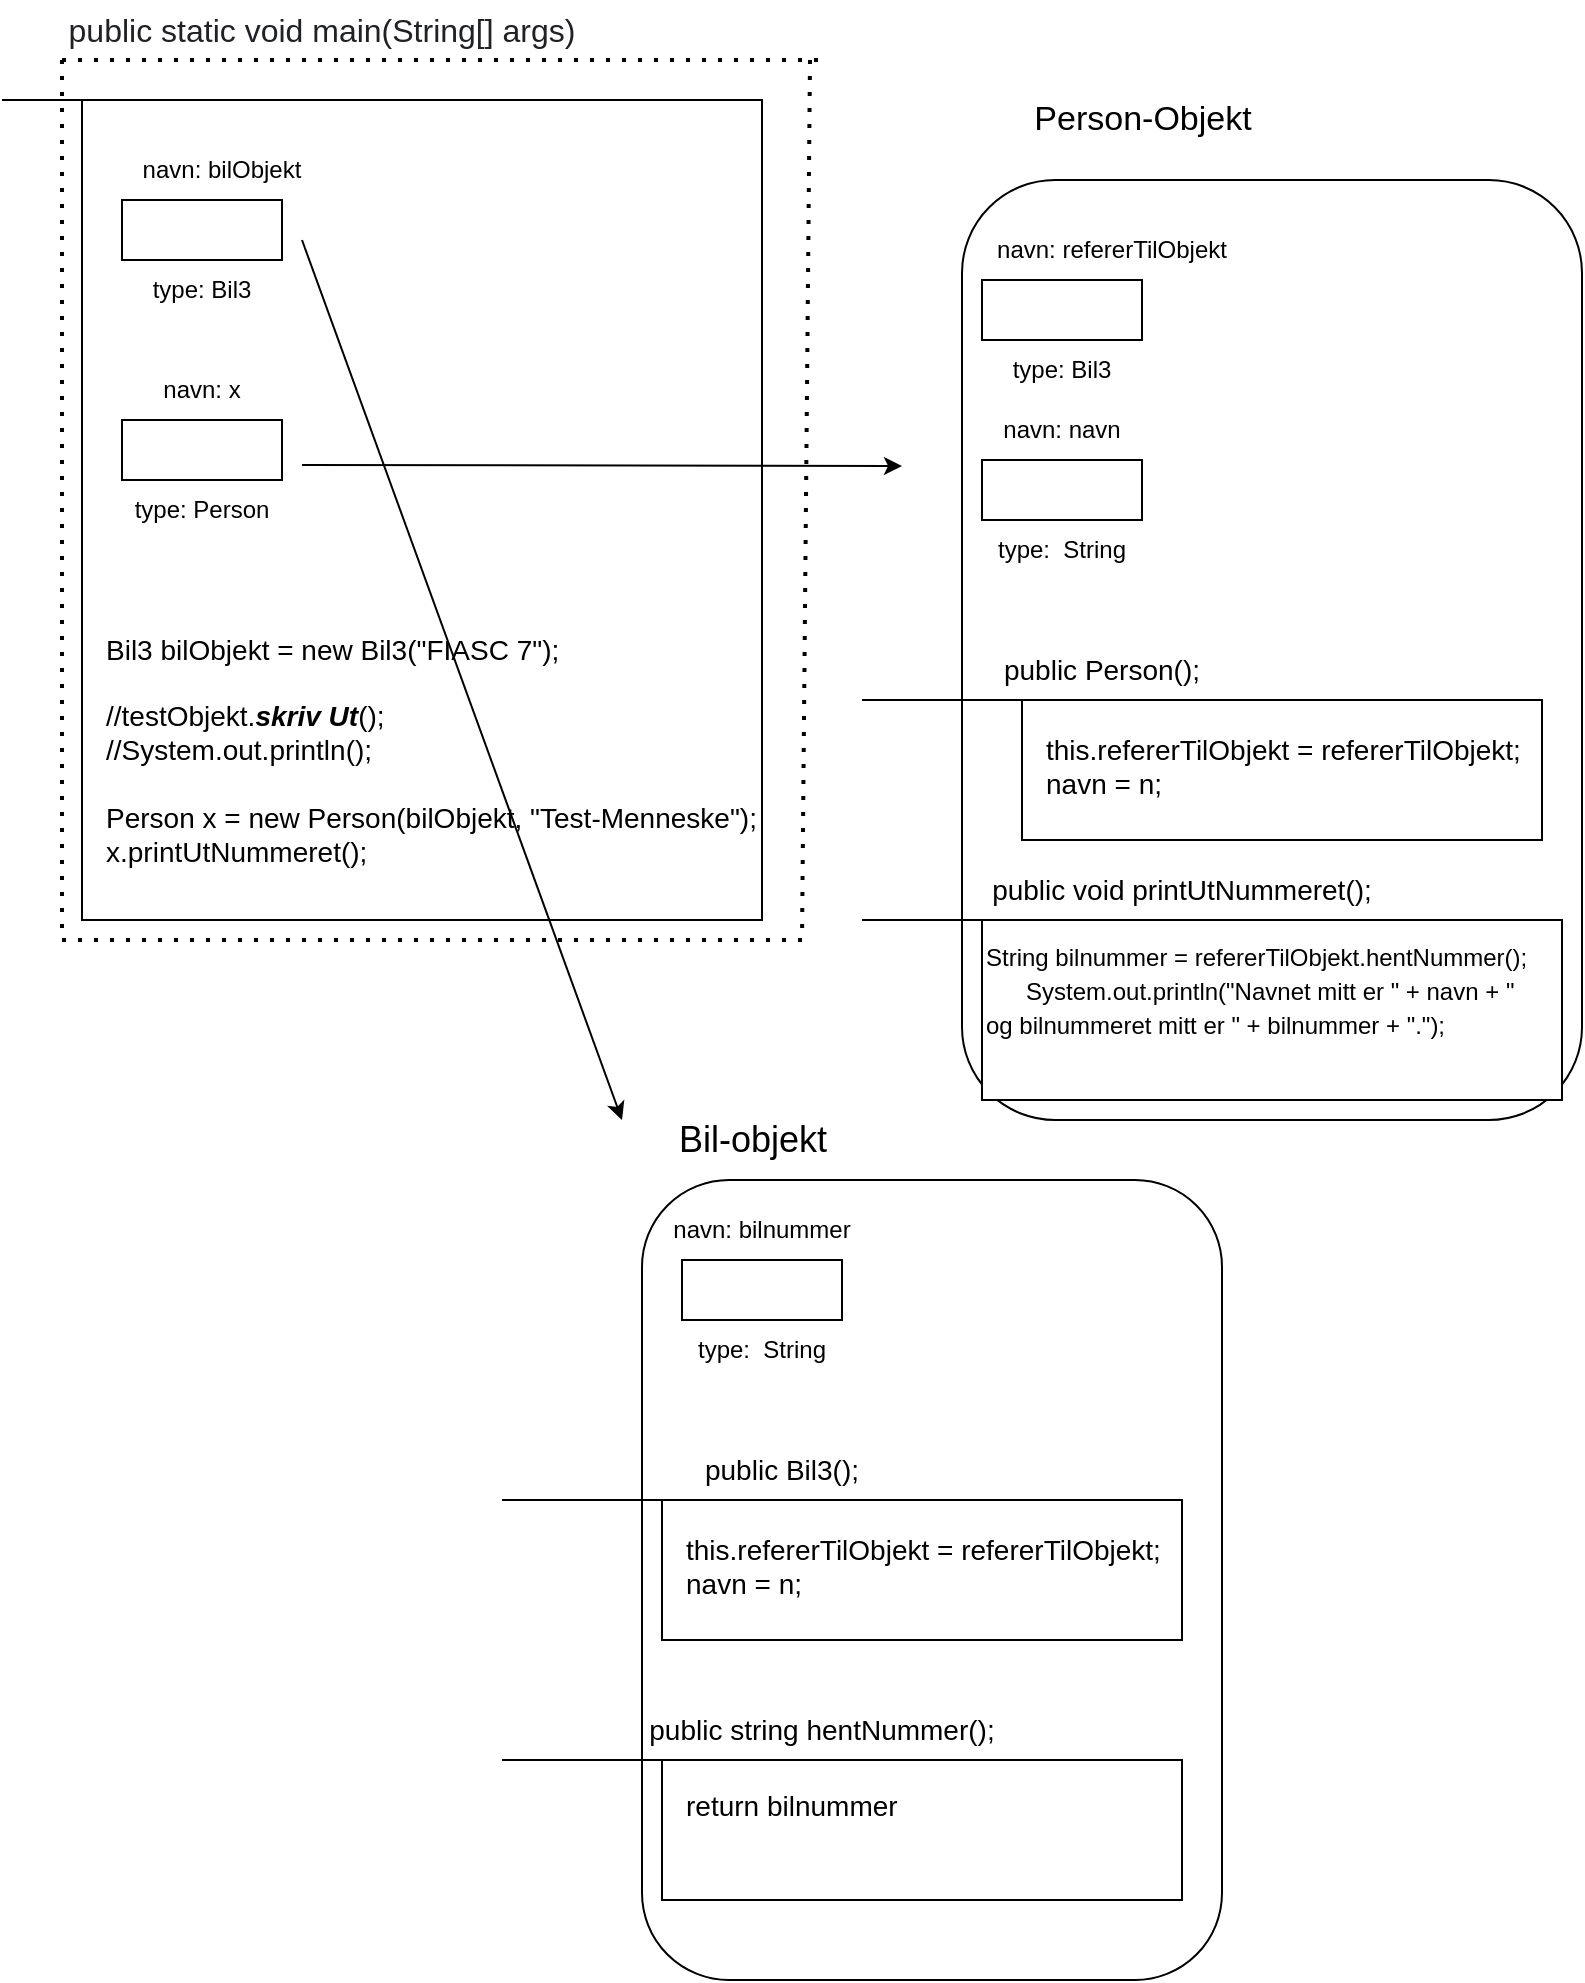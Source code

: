 <mxfile version="16.4.5" type="device"><diagram id="m1vts7zLpuekiug_HPIQ" name="Page-1"><mxGraphModel dx="1854" dy="1113" grid="1" gridSize="10" guides="1" tooltips="1" connect="1" arrows="1" fold="1" page="1" pageScale="1" pageWidth="827" pageHeight="1169" math="0" shadow="0"><root><mxCell id="0"/><mxCell id="1" parent="0"/><mxCell id="9Z2LFnyd9nAs0V8RHJsV-12" value="" style="whiteSpace=wrap;html=1;aspect=free;" vertex="1" parent="1"><mxGeometry x="50" y="180" width="340" height="410" as="geometry"/></mxCell><mxCell id="9Z2LFnyd9nAs0V8RHJsV-1" value="" style="endArrow=none;dashed=1;html=1;dashPattern=1 3;strokeWidth=2;rounded=0;" edge="1" parent="1"><mxGeometry width="50" height="50" relative="1" as="geometry"><mxPoint x="40" y="160" as="sourcePoint"/><mxPoint x="420" y="160" as="targetPoint"/></mxGeometry></mxCell><mxCell id="9Z2LFnyd9nAs0V8RHJsV-2" value="" style="endArrow=none;dashed=1;html=1;dashPattern=1 3;strokeWidth=2;rounded=0;" edge="1" parent="1"><mxGeometry width="50" height="50" relative="1" as="geometry"><mxPoint x="40" y="160" as="sourcePoint"/><mxPoint x="40" y="600" as="targetPoint"/></mxGeometry></mxCell><mxCell id="9Z2LFnyd9nAs0V8RHJsV-3" value="" style="endArrow=none;dashed=1;html=1;dashPattern=1 3;strokeWidth=2;rounded=0;" edge="1" parent="1"><mxGeometry width="50" height="50" relative="1" as="geometry"><mxPoint x="414" y="160" as="sourcePoint"/><mxPoint x="410" y="600" as="targetPoint"/></mxGeometry></mxCell><mxCell id="9Z2LFnyd9nAs0V8RHJsV-4" value="&lt;span style=&quot;font-size: 16px ; color: rgb(32 , 33 , 36) ; font-family: &amp;#34;arial&amp;#34; , sans-serif ; text-align: left ; background-color: rgb(255 , 255 , 255)&quot;&gt;public static void main(String[] args)&lt;/span&gt;" style="text;html=1;strokeColor=none;fillColor=none;align=center;verticalAlign=middle;whiteSpace=wrap;rounded=0;" vertex="1" parent="1"><mxGeometry x="30" y="130" width="280" height="30" as="geometry"/></mxCell><mxCell id="9Z2LFnyd9nAs0V8RHJsV-5" value="" style="rounded=0;whiteSpace=wrap;html=1;" vertex="1" parent="1"><mxGeometry x="70" y="230" width="80" height="30" as="geometry"/></mxCell><mxCell id="9Z2LFnyd9nAs0V8RHJsV-6" value="navn: bilObjekt" style="text;html=1;strokeColor=none;fillColor=none;align=center;verticalAlign=middle;whiteSpace=wrap;rounded=0;" vertex="1" parent="1"><mxGeometry x="70" y="200" width="100" height="30" as="geometry"/></mxCell><mxCell id="9Z2LFnyd9nAs0V8RHJsV-7" value="type: Bil3" style="text;html=1;strokeColor=none;fillColor=none;align=center;verticalAlign=middle;whiteSpace=wrap;rounded=0;" vertex="1" parent="1"><mxGeometry x="70" y="260" width="80" height="30" as="geometry"/></mxCell><mxCell id="9Z2LFnyd9nAs0V8RHJsV-8" value="" style="rounded=0;whiteSpace=wrap;html=1;" vertex="1" parent="1"><mxGeometry x="70" y="340" width="80" height="30" as="geometry"/></mxCell><mxCell id="9Z2LFnyd9nAs0V8RHJsV-9" value="type: Person" style="text;html=1;strokeColor=none;fillColor=none;align=center;verticalAlign=middle;whiteSpace=wrap;rounded=0;" vertex="1" parent="1"><mxGeometry x="70" y="370" width="80" height="30" as="geometry"/></mxCell><mxCell id="9Z2LFnyd9nAs0V8RHJsV-10" value="navn: x" style="text;html=1;strokeColor=none;fillColor=none;align=center;verticalAlign=middle;whiteSpace=wrap;rounded=0;" vertex="1" parent="1"><mxGeometry x="70" y="310" width="80" height="30" as="geometry"/></mxCell><mxCell id="9Z2LFnyd9nAs0V8RHJsV-11" value="" style="endArrow=none;dashed=1;html=1;dashPattern=1 3;strokeWidth=2;rounded=0;" edge="1" parent="1"><mxGeometry width="50" height="50" relative="1" as="geometry"><mxPoint x="40" y="600" as="sourcePoint"/><mxPoint x="410" y="600" as="targetPoint"/></mxGeometry></mxCell><mxCell id="9Z2LFnyd9nAs0V8RHJsV-16" value="&lt;a class=&quot;gL9Hy&quot; href=&quot;https://www.google.com/search?client=safari&amp;amp;rls=en&amp;amp;sxsrf=AOaemvKN5zjJRMzWg-zaO1OMUTmPT-vxJg:1642950877685&amp;amp;q=Bil3+bilObjekt+%3D+new+Bil3(%22FIASC+7%22);+//testObjekt.skriv+Ut();+//System.out.println();+Person+x+%3D+new+Person(bilObjekt,+%22Test-Menneske%22);+x.printUtNummeret();&amp;amp;spell=1&amp;amp;sa=X&amp;amp;ved=2ahUKEwiR9Mn7lMj1AhUaR_EDHYvqBrYQBSgAegQIARA3&quot; style=&quot;text-decoration: none ; font-size: 14px ; outline: 0px ; font-family: &amp;#34;arial&amp;#34; , sans-serif&quot;&gt;&lt;font color=&quot;#000000&quot; style=&quot;font-size: 14px&quot;&gt;Bil3 bilObjekt = new Bil3(&quot;FIASC 7&quot;); &lt;br&gt;&lt;br&gt;//testObjekt.&lt;b&gt;&lt;i&gt;skriv Ut&lt;/i&gt;&lt;/b&gt;(); &lt;br&gt;//System.out.println(); &lt;br&gt;&lt;br&gt;Person x = new Person(bilObjekt, &quot;Test-Menneske&quot;); x.printUtNummeret();&lt;/font&gt;&lt;/a&gt;" style="text;html=1;strokeColor=none;fillColor=none;align=left;verticalAlign=middle;whiteSpace=wrap;rounded=0;" vertex="1" parent="1"><mxGeometry x="60" y="420" width="360" height="170" as="geometry"/></mxCell><mxCell id="9Z2LFnyd9nAs0V8RHJsV-18" value="" style="endArrow=none;html=1;rounded=0;fontSize=14;fontColor=#000000;" edge="1" parent="1"><mxGeometry width="50" height="50" relative="1" as="geometry"><mxPoint x="120" y="180" as="sourcePoint"/><mxPoint x="10" y="180" as="targetPoint"/></mxGeometry></mxCell><mxCell id="9Z2LFnyd9nAs0V8RHJsV-20" value="" style="rounded=1;whiteSpace=wrap;html=1;fontSize=14;fontColor=#000000;" vertex="1" parent="1"><mxGeometry x="490" y="220" width="310" height="470" as="geometry"/></mxCell><mxCell id="9Z2LFnyd9nAs0V8RHJsV-21" value="&lt;font style=&quot;font-size: 17px&quot;&gt;Person-Objekt&lt;/font&gt;" style="text;html=1;align=center;verticalAlign=middle;resizable=0;points=[];autosize=1;strokeColor=none;fillColor=none;fontSize=14;fontColor=#000000;" vertex="1" parent="1"><mxGeometry x="520" y="180" width="120" height="20" as="geometry"/></mxCell><mxCell id="9Z2LFnyd9nAs0V8RHJsV-22" value="" style="rounded=1;whiteSpace=wrap;html=1;fontSize=14;fontColor=#000000;" vertex="1" parent="1"><mxGeometry x="330" y="720" width="290" height="400" as="geometry"/></mxCell><mxCell id="9Z2LFnyd9nAs0V8RHJsV-23" value="&lt;font style=&quot;font-size: 18px&quot;&gt;Bil-objekt&lt;/font&gt;" style="text;html=1;align=center;verticalAlign=middle;resizable=0;points=[];autosize=1;strokeColor=none;fillColor=none;fontSize=14;fontColor=#000000;" vertex="1" parent="1"><mxGeometry x="340" y="690" width="90" height="20" as="geometry"/></mxCell><mxCell id="9Z2LFnyd9nAs0V8RHJsV-24" value="" style="rounded=0;whiteSpace=wrap;html=1;" vertex="1" parent="1"><mxGeometry x="500" y="270" width="80" height="30" as="geometry"/></mxCell><mxCell id="9Z2LFnyd9nAs0V8RHJsV-25" value="navn: refererTilObjekt" style="text;html=1;strokeColor=none;fillColor=none;align=center;verticalAlign=middle;whiteSpace=wrap;rounded=0;" vertex="1" parent="1"><mxGeometry x="500" y="240" width="130" height="30" as="geometry"/></mxCell><mxCell id="9Z2LFnyd9nAs0V8RHJsV-26" value="type: Bil3" style="text;html=1;strokeColor=none;fillColor=none;align=center;verticalAlign=middle;whiteSpace=wrap;rounded=0;" vertex="1" parent="1"><mxGeometry x="500" y="300" width="80" height="30" as="geometry"/></mxCell><mxCell id="9Z2LFnyd9nAs0V8RHJsV-27" value="" style="rounded=0;whiteSpace=wrap;html=1;" vertex="1" parent="1"><mxGeometry x="500" y="360" width="80" height="30" as="geometry"/></mxCell><mxCell id="9Z2LFnyd9nAs0V8RHJsV-28" value="navn: navn" style="text;html=1;strokeColor=none;fillColor=none;align=center;verticalAlign=middle;whiteSpace=wrap;rounded=0;" vertex="1" parent="1"><mxGeometry x="490" y="330" width="100" height="30" as="geometry"/></mxCell><mxCell id="9Z2LFnyd9nAs0V8RHJsV-29" value="type: &amp;nbsp;String" style="text;html=1;strokeColor=none;fillColor=none;align=center;verticalAlign=middle;whiteSpace=wrap;rounded=0;" vertex="1" parent="1"><mxGeometry x="500" y="390" width="80" height="30" as="geometry"/></mxCell><mxCell id="9Z2LFnyd9nAs0V8RHJsV-31" value="" style="rounded=0;whiteSpace=wrap;html=1;fontSize=14;fontColor=#000000;" vertex="1" parent="1"><mxGeometry x="520" y="480" width="260" height="70" as="geometry"/></mxCell><mxCell id="9Z2LFnyd9nAs0V8RHJsV-32" value="" style="endArrow=none;html=1;rounded=0;fontSize=14;fontColor=#000000;" edge="1" parent="1"><mxGeometry width="50" height="50" relative="1" as="geometry"><mxPoint x="440" y="480" as="sourcePoint"/><mxPoint x="560" y="480" as="targetPoint"/><Array as="points"><mxPoint x="510" y="480"/></Array></mxGeometry></mxCell><mxCell id="9Z2LFnyd9nAs0V8RHJsV-33" value="public Person();" style="text;html=1;strokeColor=none;fillColor=none;align=center;verticalAlign=middle;whiteSpace=wrap;rounded=0;fontSize=14;fontColor=#000000;" vertex="1" parent="1"><mxGeometry x="480" y="450" width="160" height="30" as="geometry"/></mxCell><mxCell id="9Z2LFnyd9nAs0V8RHJsV-35" value="this.refererTilObjekt = refererTilObjekt;&lt;br&gt;navn = n;" style="text;html=1;strokeColor=none;fillColor=none;align=left;verticalAlign=middle;whiteSpace=wrap;rounded=0;fontSize=14;fontColor=#000000;" vertex="1" parent="1"><mxGeometry x="530" y="480" width="260" height="65" as="geometry"/></mxCell><mxCell id="9Z2LFnyd9nAs0V8RHJsV-42" value="" style="rounded=0;whiteSpace=wrap;html=1;fontSize=14;fontColor=#000000;" vertex="1" parent="1"><mxGeometry x="500" y="590" width="290" height="90" as="geometry"/></mxCell><mxCell id="9Z2LFnyd9nAs0V8RHJsV-43" value="" style="endArrow=none;html=1;rounded=0;fontSize=14;fontColor=#000000;" edge="1" parent="1"><mxGeometry width="50" height="50" relative="1" as="geometry"><mxPoint x="440" y="590" as="sourcePoint"/><mxPoint x="560" y="590" as="targetPoint"/><Array as="points"><mxPoint x="510" y="590"/></Array></mxGeometry></mxCell><mxCell id="9Z2LFnyd9nAs0V8RHJsV-44" value="public void printUtNummeret();" style="text;html=1;strokeColor=none;fillColor=none;align=center;verticalAlign=middle;whiteSpace=wrap;rounded=0;fontSize=14;fontColor=#000000;" vertex="1" parent="1"><mxGeometry x="480" y="560" width="240" height="30" as="geometry"/></mxCell><mxCell id="9Z2LFnyd9nAs0V8RHJsV-46" value="&lt;font style=&quot;font-size: 12px&quot;&gt;String bilnummer = refererTilObjekt.hentNummer(); &amp;nbsp; &amp;nbsp; &amp;nbsp; &amp;nbsp; System.out.println(&quot;Navnet mitt er &quot; + navn + &quot; og bilnummeret mitt er &quot; + bilnummer + &quot;.&quot;);&lt;/font&gt;" style="text;html=1;strokeColor=none;fillColor=none;align=left;verticalAlign=middle;whiteSpace=wrap;rounded=0;fontSize=14;fontColor=#000000;" vertex="1" parent="1"><mxGeometry x="500" y="585" width="280" height="80" as="geometry"/></mxCell><mxCell id="9Z2LFnyd9nAs0V8RHJsV-51" value="" style="rounded=0;whiteSpace=wrap;html=1;" vertex="1" parent="1"><mxGeometry x="350" y="760" width="80" height="30" as="geometry"/></mxCell><mxCell id="9Z2LFnyd9nAs0V8RHJsV-52" value="navn: bilnummer" style="text;html=1;strokeColor=none;fillColor=none;align=center;verticalAlign=middle;whiteSpace=wrap;rounded=0;" vertex="1" parent="1"><mxGeometry x="340" y="730" width="100" height="30" as="geometry"/></mxCell><mxCell id="9Z2LFnyd9nAs0V8RHJsV-53" value="type: &amp;nbsp;String" style="text;html=1;strokeColor=none;fillColor=none;align=center;verticalAlign=middle;whiteSpace=wrap;rounded=0;" vertex="1" parent="1"><mxGeometry x="350" y="790" width="80" height="30" as="geometry"/></mxCell><mxCell id="9Z2LFnyd9nAs0V8RHJsV-54" value="" style="rounded=0;whiteSpace=wrap;html=1;fontSize=14;fontColor=#000000;" vertex="1" parent="1"><mxGeometry x="340" y="880" width="260" height="70" as="geometry"/></mxCell><mxCell id="9Z2LFnyd9nAs0V8RHJsV-55" value="" style="endArrow=none;html=1;rounded=0;fontSize=14;fontColor=#000000;" edge="1" parent="1"><mxGeometry width="50" height="50" relative="1" as="geometry"><mxPoint x="260" y="880" as="sourcePoint"/><mxPoint x="380" y="880" as="targetPoint"/><Array as="points"><mxPoint x="330" y="880"/></Array></mxGeometry></mxCell><mxCell id="9Z2LFnyd9nAs0V8RHJsV-56" value="public Bil3();" style="text;html=1;strokeColor=none;fillColor=none;align=center;verticalAlign=middle;whiteSpace=wrap;rounded=0;fontSize=14;fontColor=#000000;" vertex="1" parent="1"><mxGeometry x="320" y="850" width="160" height="30" as="geometry"/></mxCell><mxCell id="9Z2LFnyd9nAs0V8RHJsV-57" value="this.refererTilObjekt = refererTilObjekt;&lt;br&gt;navn = n;" style="text;html=1;strokeColor=none;fillColor=none;align=left;verticalAlign=middle;whiteSpace=wrap;rounded=0;fontSize=14;fontColor=#000000;" vertex="1" parent="1"><mxGeometry x="350" y="880" width="260" height="65" as="geometry"/></mxCell><mxCell id="9Z2LFnyd9nAs0V8RHJsV-62" value="" style="rounded=0;whiteSpace=wrap;html=1;fontSize=14;fontColor=#000000;" vertex="1" parent="1"><mxGeometry x="340" y="1010" width="260" height="70" as="geometry"/></mxCell><mxCell id="9Z2LFnyd9nAs0V8RHJsV-63" value="" style="endArrow=none;html=1;rounded=0;fontSize=14;fontColor=#000000;" edge="1" parent="1"><mxGeometry width="50" height="50" relative="1" as="geometry"><mxPoint x="260" y="1010" as="sourcePoint"/><mxPoint x="380" y="1010" as="targetPoint"/><Array as="points"><mxPoint x="330" y="1010"/></Array></mxGeometry></mxCell><mxCell id="9Z2LFnyd9nAs0V8RHJsV-64" value="public string hentNummer();" style="text;html=1;strokeColor=none;fillColor=none;align=center;verticalAlign=middle;whiteSpace=wrap;rounded=0;fontSize=14;fontColor=#000000;" vertex="1" parent="1"><mxGeometry x="300" y="980" width="240" height="30" as="geometry"/></mxCell><mxCell id="9Z2LFnyd9nAs0V8RHJsV-65" value="return bilnummer" style="text;html=1;strokeColor=none;fillColor=none;align=left;verticalAlign=middle;whiteSpace=wrap;rounded=0;fontSize=14;fontColor=#000000;" vertex="1" parent="1"><mxGeometry x="350" y="1000" width="260" height="65" as="geometry"/></mxCell><mxCell id="9Z2LFnyd9nAs0V8RHJsV-66" value="" style="endArrow=classic;html=1;rounded=0;fontSize=17;fontColor=#000000;" edge="1" parent="1"><mxGeometry width="50" height="50" relative="1" as="geometry"><mxPoint x="160" y="250" as="sourcePoint"/><mxPoint x="320" y="690" as="targetPoint"/></mxGeometry></mxCell><mxCell id="9Z2LFnyd9nAs0V8RHJsV-67" value="" style="endArrow=classic;html=1;rounded=0;fontSize=17;fontColor=#000000;" edge="1" parent="1"><mxGeometry width="50" height="50" relative="1" as="geometry"><mxPoint x="160" y="362.5" as="sourcePoint"/><mxPoint x="460" y="363" as="targetPoint"/></mxGeometry></mxCell></root></mxGraphModel></diagram></mxfile>